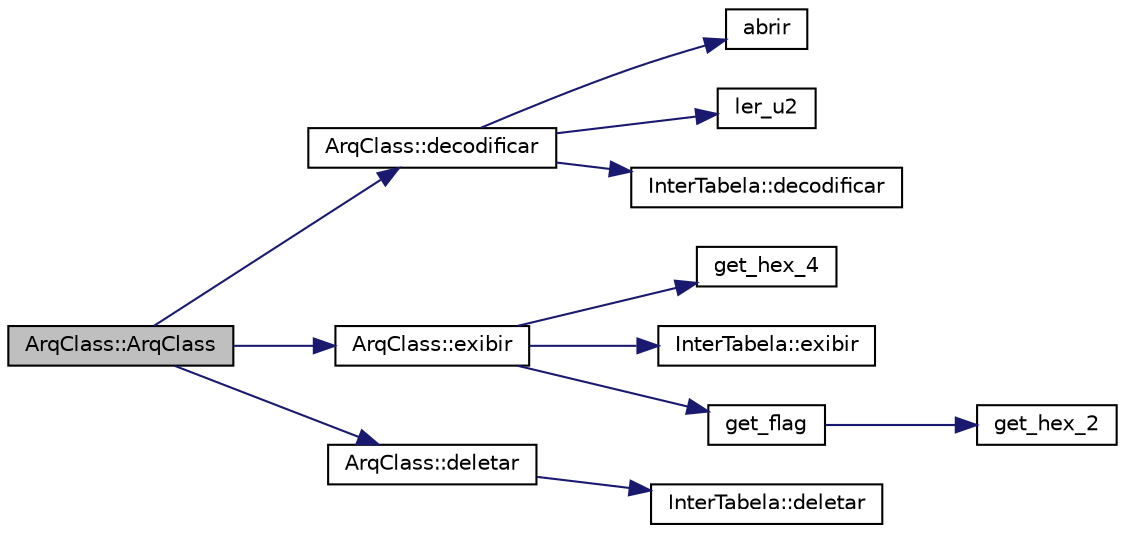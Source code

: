 digraph "ArqClass::ArqClass"
{
  edge [fontname="Helvetica",fontsize="10",labelfontname="Helvetica",labelfontsize="10"];
  node [fontname="Helvetica",fontsize="10",shape=record];
  rankdir="LR";
  Node0 [label="ArqClass::ArqClass",height=0.2,width=0.4,color="black", fillcolor="grey75", style="filled", fontcolor="black"];
  Node0 -> Node1 [color="midnightblue",fontsize="10",style="solid",fontname="Helvetica"];
  Node1 [label="ArqClass::decodificar",height=0.2,width=0.4,color="black", fillcolor="white", style="filled",URL="$class_arq_class.html#a1d4cf50b04382f066d7e8825ea23d978",tooltip="Decodificador do arquivo binário .class. "];
  Node1 -> Node2 [color="midnightblue",fontsize="10",style="solid",fontname="Helvetica"];
  Node2 [label="abrir",height=0.2,width=0.4,color="black", fillcolor="white", style="filled",URL="$_arquivos_8hpp.html#a1cb0dfbabe1cb1f60c49849c1a9a880d",tooltip="Abertura de um arquivo binário, verificando a ocorrência ou não erros no processo. "];
  Node1 -> Node3 [color="midnightblue",fontsize="10",style="solid",fontname="Helvetica"];
  Node3 [label="ler_u2",height=0.2,width=0.4,color="black", fillcolor="white", style="filled",URL="$_arquivos_8hpp.html#a03c0b303e6ae10d2faa53a91ca574aa0",tooltip="Leitura de 2 bytes de um arquivo, considerado como binário. "];
  Node1 -> Node4 [color="midnightblue",fontsize="10",style="solid",fontname="Helvetica"];
  Node4 [label="InterTabela::decodificar",height=0.2,width=0.4,color="black", fillcolor="white", style="filled",URL="$class_inter_tabela.html#ae20bf3a5379a6e94a95bc275ddaaf7fc",tooltip="Decodificador do arquivo binário .class para uma tabela, extraindo todos os seus registros específico..."];
  Node0 -> Node5 [color="midnightblue",fontsize="10",style="solid",fontname="Helvetica"];
  Node5 [label="ArqClass::exibir",height=0.2,width=0.4,color="black", fillcolor="white", style="filled",URL="$class_arq_class.html#a82ac3d62b13a88fe733758686bb0ae13",tooltip="Exibição do arquivo .class na saída padrão. "];
  Node5 -> Node6 [color="midnightblue",fontsize="10",style="solid",fontname="Helvetica"];
  Node6 [label="get_hex_4",height=0.2,width=0.4,color="black", fillcolor="white", style="filled",URL="$_arquivos_8hpp.html#ac4de47d06c534954cfe8db0528e7d14f",tooltip="Recuperação da representação em hexadecimal de um número de 4 bytes. "];
  Node5 -> Node7 [color="midnightblue",fontsize="10",style="solid",fontname="Helvetica"];
  Node7 [label="InterTabela::exibir",height=0.2,width=0.4,color="black", fillcolor="white", style="filled",URL="$class_inter_tabela.html#a4d808f79253aee7efe91d6cf05b3fe67",tooltip="Exibição da tabela na saída padrão com controle de tabulação. "];
  Node5 -> Node8 [color="midnightblue",fontsize="10",style="solid",fontname="Helvetica"];
  Node8 [label="get_flag",height=0.2,width=0.4,color="black", fillcolor="white", style="filled",URL="$_flags___tags_8hpp.html#acc4df61f3853d5eba5b684ebb999d89f",tooltip="Recuperação de uma flag traduzida. "];
  Node8 -> Node9 [color="midnightblue",fontsize="10",style="solid",fontname="Helvetica"];
  Node9 [label="get_hex_2",height=0.2,width=0.4,color="black", fillcolor="white", style="filled",URL="$_arquivos_8hpp.html#a82115e6e634353a118643e14fffa0a5a",tooltip="Recuperação da representação em hexadecimal de um número de 2 bytes. "];
  Node0 -> Node10 [color="midnightblue",fontsize="10",style="solid",fontname="Helvetica"];
  Node10 [label="ArqClass::deletar",height=0.2,width=0.4,color="black", fillcolor="white", style="filled",URL="$class_arq_class.html#a00b95a041d3678b2cc1de176a2738015",tooltip="Destrutor do arquivo .class e suas dependências. "];
  Node10 -> Node11 [color="midnightblue",fontsize="10",style="solid",fontname="Helvetica"];
  Node11 [label="InterTabela::deletar",height=0.2,width=0.4,color="black", fillcolor="white", style="filled",URL="$class_inter_tabela.html#a2679ab59239b420e175ea6199470f5c4",tooltip="Destrutor de uma tabela e suas dependências. "];
}
